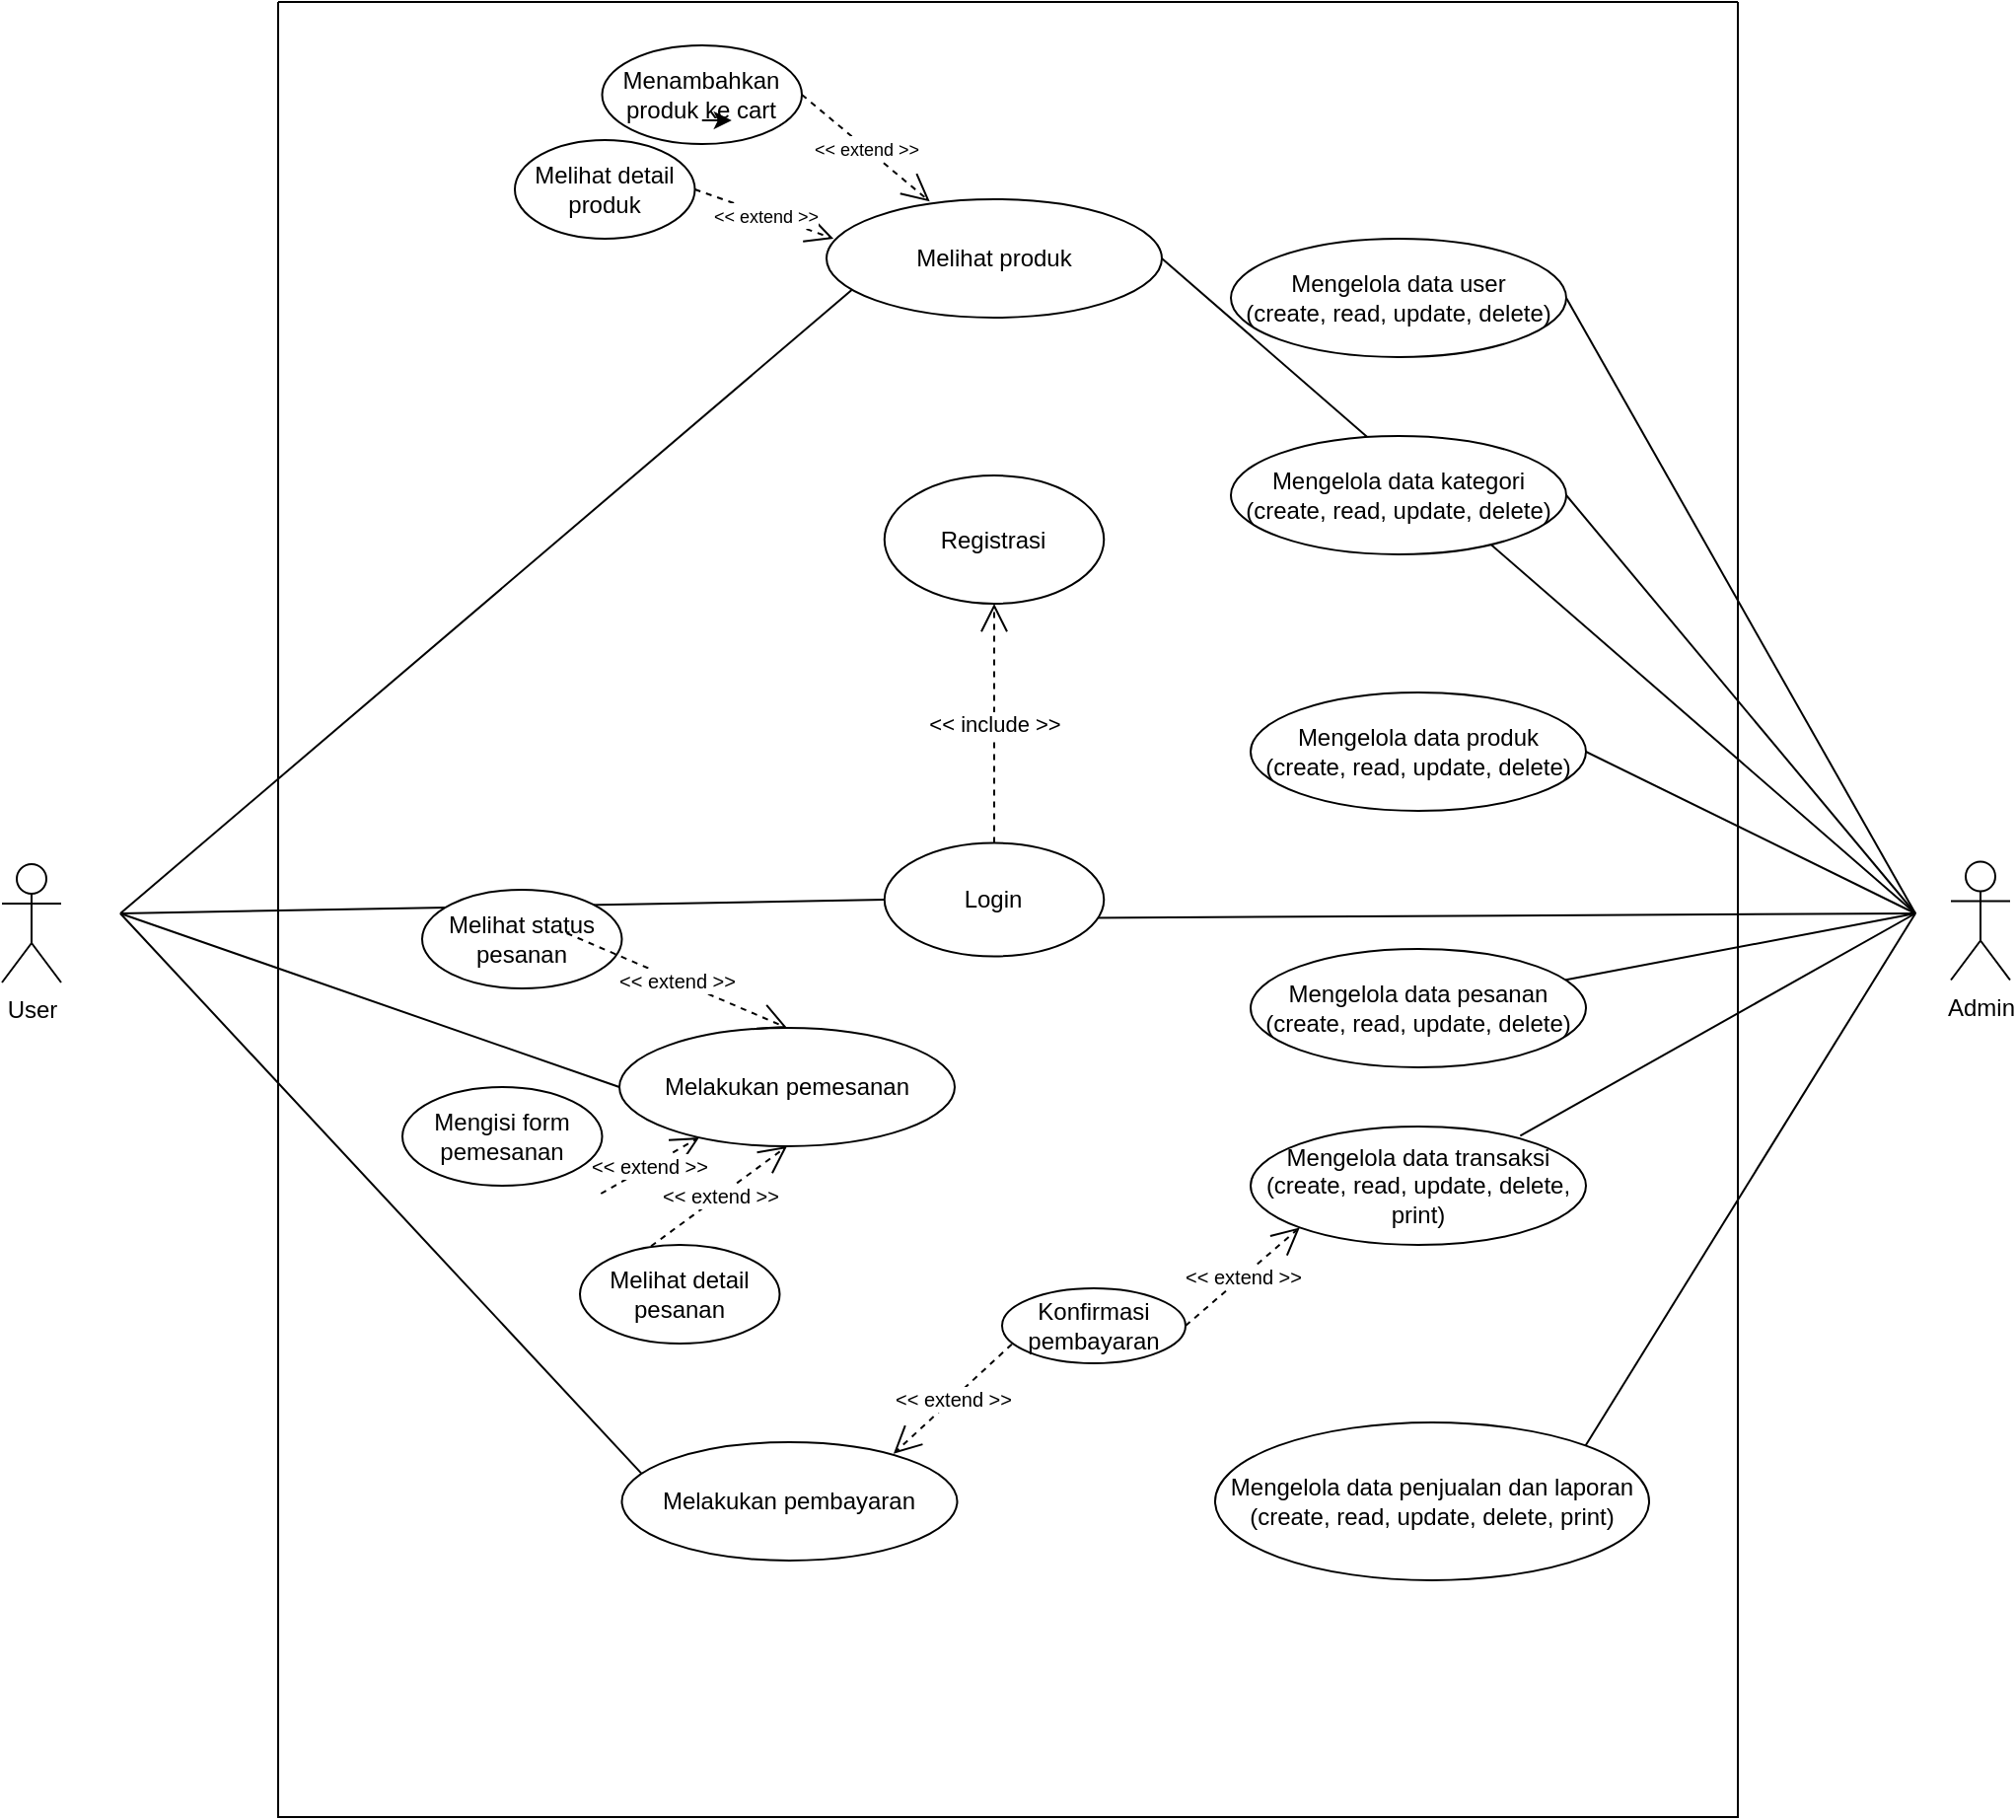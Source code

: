 <mxfile version="21.6.9" type="github">
  <diagram name="Halaman-1" id="SpSvkP5DoRW-E338OvqQ">
    <mxGraphModel dx="1327" dy="880" grid="1" gridSize="10" guides="1" tooltips="1" connect="1" arrows="1" fold="1" page="1" pageScale="1" pageWidth="827" pageHeight="1169" math="0" shadow="0">
      <root>
        <mxCell id="0" />
        <mxCell id="1" parent="0" />
        <mxCell id="BRkl_YbtjnHXMuviLTS4-3" value="Admin" style="shape=umlActor;verticalLabelPosition=bottom;verticalAlign=top;html=1;outlineConnect=0;" vertex="1" parent="1">
          <mxGeometry x="1308" y="563.75" width="30" height="60" as="geometry" />
        </mxCell>
        <mxCell id="BRkl_YbtjnHXMuviLTS4-7" value="User" style="shape=umlActor;verticalLabelPosition=bottom;verticalAlign=top;html=1;outlineConnect=0;" vertex="1" parent="1">
          <mxGeometry x="320" y="565" width="30" height="60" as="geometry" />
        </mxCell>
        <mxCell id="BRkl_YbtjnHXMuviLTS4-40" value="" style="endArrow=none;html=1;rounded=0;entryX=0;entryY=0.5;entryDx=0;entryDy=0;" edge="1" parent="1" target="BRkl_YbtjnHXMuviLTS4-8">
          <mxGeometry width="50" height="50" relative="1" as="geometry">
            <mxPoint x="380" y="590" as="sourcePoint" />
            <mxPoint x="740" y="590" as="targetPoint" />
          </mxGeometry>
        </mxCell>
        <mxCell id="BRkl_YbtjnHXMuviLTS4-41" value="" style="endArrow=none;html=1;rounded=0;" edge="1" parent="1">
          <mxGeometry width="50" height="50" relative="1" as="geometry">
            <mxPoint x="850.62" y="592.33" as="sourcePoint" />
            <mxPoint x="1290" y="590" as="targetPoint" />
          </mxGeometry>
        </mxCell>
        <mxCell id="BRkl_YbtjnHXMuviLTS4-42" value="" style="endArrow=none;html=1;rounded=0;exitX=1;exitY=0.5;exitDx=0;exitDy=0;" edge="1" parent="1" source="BRkl_YbtjnHXMuviLTS4-15">
          <mxGeometry width="50" height="50" relative="1" as="geometry">
            <mxPoint x="1120" y="519.66" as="sourcePoint" />
            <mxPoint x="1290" y="590" as="targetPoint" />
          </mxGeometry>
        </mxCell>
        <mxCell id="BRkl_YbtjnHXMuviLTS4-43" value="" style="endArrow=none;html=1;rounded=0;exitX=1;exitY=0.5;exitDx=0;exitDy=0;" edge="1" parent="1" source="BRkl_YbtjnHXMuviLTS4-14">
          <mxGeometry width="50" height="50" relative="1" as="geometry">
            <mxPoint x="1120" y="410.0" as="sourcePoint" />
            <mxPoint x="1290" y="590" as="targetPoint" />
          </mxGeometry>
        </mxCell>
        <mxCell id="BRkl_YbtjnHXMuviLTS4-44" value="" style="endArrow=none;html=1;rounded=0;exitX=1;exitY=0.5;exitDx=0;exitDy=0;" edge="1" parent="1" source="BRkl_YbtjnHXMuviLTS4-12">
          <mxGeometry width="50" height="50" relative="1" as="geometry">
            <mxPoint x="1120" y="300.0" as="sourcePoint" />
            <mxPoint x="1290" y="590" as="targetPoint" />
          </mxGeometry>
        </mxCell>
        <mxCell id="BRkl_YbtjnHXMuviLTS4-45" value="" style="endArrow=none;html=1;rounded=0;exitX=0.929;exitY=0.267;exitDx=0;exitDy=0;exitPerimeter=0;" edge="1" parent="1" source="BRkl_YbtjnHXMuviLTS4-16">
          <mxGeometry width="50" height="50" relative="1" as="geometry">
            <mxPoint x="1120" y="660.0" as="sourcePoint" />
            <mxPoint x="1290" y="590" as="targetPoint" />
          </mxGeometry>
        </mxCell>
        <mxCell id="BRkl_YbtjnHXMuviLTS4-46" value="" style="endArrow=none;html=1;rounded=0;exitX=0.804;exitY=0.078;exitDx=0;exitDy=0;exitPerimeter=0;" edge="1" parent="1" source="BRkl_YbtjnHXMuviLTS4-17">
          <mxGeometry width="50" height="50" relative="1" as="geometry">
            <mxPoint x="1120" y="770.0" as="sourcePoint" />
            <mxPoint x="1290" y="590" as="targetPoint" />
          </mxGeometry>
        </mxCell>
        <mxCell id="BRkl_YbtjnHXMuviLTS4-47" value="" style="endArrow=none;html=1;rounded=0;exitX=1;exitY=0;exitDx=0;exitDy=0;" edge="1" parent="1" source="BRkl_YbtjnHXMuviLTS4-18">
          <mxGeometry width="50" height="50" relative="1" as="geometry">
            <mxPoint x="1145" y="890.0" as="sourcePoint" />
            <mxPoint x="1290" y="590" as="targetPoint" />
          </mxGeometry>
        </mxCell>
        <mxCell id="BRkl_YbtjnHXMuviLTS4-48" value="" style="endArrow=none;html=1;rounded=0;exitX=1;exitY=0.5;exitDx=0;exitDy=0;" edge="1" parent="1" source="BRkl_YbtjnHXMuviLTS4-20">
          <mxGeometry width="50" height="50" relative="1" as="geometry">
            <mxPoint x="861.25" y="320.0" as="sourcePoint" />
            <mxPoint x="1290" y="590" as="targetPoint" />
          </mxGeometry>
        </mxCell>
        <mxCell id="BRkl_YbtjnHXMuviLTS4-51" value="" style="endArrow=none;html=1;rounded=0;entryX=0.063;entryY=0.278;entryDx=0;entryDy=0;entryPerimeter=0;" edge="1" parent="1" target="BRkl_YbtjnHXMuviLTS4-21">
          <mxGeometry width="50" height="50" relative="1" as="geometry">
            <mxPoint x="380" y="590" as="sourcePoint" />
            <mxPoint x="500" y="880" as="targetPoint" />
          </mxGeometry>
        </mxCell>
        <mxCell id="BRkl_YbtjnHXMuviLTS4-52" value="" style="endArrow=none;html=1;rounded=0;entryX=0;entryY=0.5;entryDx=0;entryDy=0;" edge="1" parent="1" target="BRkl_YbtjnHXMuviLTS4-19">
          <mxGeometry width="50" height="50" relative="1" as="geometry">
            <mxPoint x="380" y="590" as="sourcePoint" />
            <mxPoint x="550" y="843.5" as="targetPoint" />
          </mxGeometry>
        </mxCell>
        <mxCell id="BRkl_YbtjnHXMuviLTS4-53" value="" style="endArrow=none;html=1;rounded=0;entryX=0.075;entryY=0.767;entryDx=0;entryDy=0;entryPerimeter=0;" edge="1" parent="1" target="BRkl_YbtjnHXMuviLTS4-20">
          <mxGeometry width="50" height="50" relative="1" as="geometry">
            <mxPoint x="380" y="590" as="sourcePoint" />
            <mxPoint x="691" y="725" as="targetPoint" />
          </mxGeometry>
        </mxCell>
        <mxCell id="BRkl_YbtjnHXMuviLTS4-59" value="" style="swimlane;startSize=0;" vertex="1" parent="1">
          <mxGeometry x="460" y="128" width="740" height="920" as="geometry" />
        </mxCell>
        <mxCell id="BRkl_YbtjnHXMuviLTS4-27" value="Melihat detail pesanan" style="ellipse;whiteSpace=wrap;html=1;" vertex="1" parent="BRkl_YbtjnHXMuviLTS4-59">
          <mxGeometry x="153" y="630" width="101.25" height="50" as="geometry" />
        </mxCell>
        <mxCell id="BRkl_YbtjnHXMuviLTS4-19" value="Melakukan pemesanan" style="ellipse;whiteSpace=wrap;html=1;" vertex="1" parent="BRkl_YbtjnHXMuviLTS4-59">
          <mxGeometry x="173" y="520" width="170" height="60" as="geometry" />
        </mxCell>
        <mxCell id="BRkl_YbtjnHXMuviLTS4-62" value="&lt;font style=&quot;font-size: 10px;&quot;&gt;&amp;lt;&amp;lt; extend &amp;gt;&amp;gt;&lt;/font&gt;" style="endArrow=open;endSize=12;dashed=1;html=1;rounded=0;exitX=0.356;exitY=0.013;exitDx=0;exitDy=0;entryX=0.5;entryY=1;entryDx=0;entryDy=0;exitPerimeter=0;" edge="1" parent="BRkl_YbtjnHXMuviLTS4-59" source="BRkl_YbtjnHXMuviLTS4-27" target="BRkl_YbtjnHXMuviLTS4-19">
          <mxGeometry width="160" relative="1" as="geometry">
            <mxPoint x="135.87" y="614" as="sourcePoint" />
            <mxPoint x="199.87" y="540" as="targetPoint" />
          </mxGeometry>
        </mxCell>
        <mxCell id="BRkl_YbtjnHXMuviLTS4-63" value="&lt;font style=&quot;font-size: 10px;&quot;&gt;&amp;lt;&amp;lt; extend &amp;gt;&amp;gt;&lt;/font&gt;" style="endArrow=open;endSize=12;dashed=1;html=1;rounded=0;exitX=0.994;exitY=0.68;exitDx=0;exitDy=0;exitPerimeter=0;" edge="1" parent="BRkl_YbtjnHXMuviLTS4-59" target="BRkl_YbtjnHXMuviLTS4-19">
          <mxGeometry width="160" relative="1" as="geometry">
            <mxPoint x="163.642" y="604" as="sourcePoint" />
            <mxPoint x="197" y="506" as="targetPoint" />
          </mxGeometry>
        </mxCell>
        <mxCell id="BRkl_YbtjnHXMuviLTS4-28" value="Melihat status pesanan" style="ellipse;whiteSpace=wrap;html=1;" vertex="1" parent="BRkl_YbtjnHXMuviLTS4-59">
          <mxGeometry x="73" y="450" width="101.25" height="50" as="geometry" />
        </mxCell>
        <mxCell id="BRkl_YbtjnHXMuviLTS4-64" value="&lt;font style=&quot;font-size: 10px;&quot;&gt;&amp;lt;&amp;lt; extend &amp;gt;&amp;gt;&lt;/font&gt;" style="endArrow=open;endSize=12;dashed=1;html=1;rounded=0;exitX=0.724;exitY=0.04;exitDx=0;exitDy=0;entryX=0.5;entryY=0;entryDx=0;entryDy=0;exitPerimeter=0;" edge="1" parent="BRkl_YbtjnHXMuviLTS4-59" target="BRkl_YbtjnHXMuviLTS4-19">
          <mxGeometry width="160" relative="1" as="geometry">
            <mxPoint x="146.305" y="472" as="sourcePoint" />
            <mxPoint x="227" y="408" as="targetPoint" />
          </mxGeometry>
        </mxCell>
        <mxCell id="BRkl_YbtjnHXMuviLTS4-25" value="Mengisi form pemesanan" style="ellipse;whiteSpace=wrap;html=1;" vertex="1" parent="BRkl_YbtjnHXMuviLTS4-59">
          <mxGeometry x="63" y="550" width="101.25" height="50" as="geometry" />
        </mxCell>
        <mxCell id="BRkl_YbtjnHXMuviLTS4-12" value="Mengelola data user&lt;br&gt;(create, read, update, delete)" style="ellipse;whiteSpace=wrap;html=1;" vertex="1" parent="BRkl_YbtjnHXMuviLTS4-59">
          <mxGeometry x="483" y="120" width="170" height="60" as="geometry" />
        </mxCell>
        <mxCell id="BRkl_YbtjnHXMuviLTS4-14" value="Mengelola data kategori&lt;br&gt;(create, read, update, delete)" style="ellipse;whiteSpace=wrap;html=1;" vertex="1" parent="BRkl_YbtjnHXMuviLTS4-59">
          <mxGeometry x="483" y="220" width="170" height="60" as="geometry" />
        </mxCell>
        <mxCell id="BRkl_YbtjnHXMuviLTS4-29" style="edgeStyle=orthogonalEdgeStyle;rounded=0;orthogonalLoop=1;jettySize=auto;html=1;exitX=0.5;exitY=1;exitDx=0;exitDy=0;" edge="1" parent="BRkl_YbtjnHXMuviLTS4-59" source="BRkl_YbtjnHXMuviLTS4-14" target="BRkl_YbtjnHXMuviLTS4-14">
          <mxGeometry relative="1" as="geometry" />
        </mxCell>
        <mxCell id="BRkl_YbtjnHXMuviLTS4-11" value="Registrasi" style="ellipse;whiteSpace=wrap;html=1;" vertex="1" parent="BRkl_YbtjnHXMuviLTS4-59">
          <mxGeometry x="307.38" y="240" width="111.25" height="65" as="geometry" />
        </mxCell>
        <mxCell id="BRkl_YbtjnHXMuviLTS4-8" value="Login" style="ellipse;whiteSpace=wrap;html=1;" vertex="1" parent="BRkl_YbtjnHXMuviLTS4-59">
          <mxGeometry x="307.38" y="426.25" width="111.25" height="57.5" as="geometry" />
        </mxCell>
        <mxCell id="BRkl_YbtjnHXMuviLTS4-9" value="&amp;lt;&amp;lt; include &amp;gt;&amp;gt;" style="endArrow=open;endSize=12;dashed=1;html=1;rounded=0;entryX=0.5;entryY=1;entryDx=0;entryDy=0;exitX=0.5;exitY=0;exitDx=0;exitDy=0;" edge="1" parent="BRkl_YbtjnHXMuviLTS4-59" source="BRkl_YbtjnHXMuviLTS4-8" target="BRkl_YbtjnHXMuviLTS4-11">
          <mxGeometry width="160" relative="1" as="geometry">
            <mxPoint x="298" y="390" as="sourcePoint" />
            <mxPoint x="463" y="402.5" as="targetPoint" />
          </mxGeometry>
        </mxCell>
        <mxCell id="BRkl_YbtjnHXMuviLTS4-24" value="Menambahkan produk ke cart" style="ellipse;whiteSpace=wrap;html=1;" vertex="1" parent="BRkl_YbtjnHXMuviLTS4-59">
          <mxGeometry x="164.25" y="22" width="101.25" height="50" as="geometry" />
        </mxCell>
        <mxCell id="BRkl_YbtjnHXMuviLTS4-23" value="Melihat detail produk" style="ellipse;whiteSpace=wrap;html=1;" vertex="1" parent="BRkl_YbtjnHXMuviLTS4-59">
          <mxGeometry x="120" y="70" width="91.25" height="50" as="geometry" />
        </mxCell>
        <mxCell id="BRkl_YbtjnHXMuviLTS4-21" value="Melakukan pembayaran" style="ellipse;whiteSpace=wrap;html=1;" vertex="1" parent="BRkl_YbtjnHXMuviLTS4-59">
          <mxGeometry x="174.25" y="730" width="170" height="60" as="geometry" />
        </mxCell>
        <mxCell id="BRkl_YbtjnHXMuviLTS4-15" value="Mengelola data produk&lt;br&gt;(create, read, update, delete)" style="ellipse;whiteSpace=wrap;html=1;" vertex="1" parent="BRkl_YbtjnHXMuviLTS4-59">
          <mxGeometry x="493" y="350" width="170" height="60" as="geometry" />
        </mxCell>
        <mxCell id="BRkl_YbtjnHXMuviLTS4-16" value="Mengelola data pesanan&lt;br&gt;(create, read, update, delete)" style="ellipse;whiteSpace=wrap;html=1;" vertex="1" parent="BRkl_YbtjnHXMuviLTS4-59">
          <mxGeometry x="493" y="480" width="170" height="60" as="geometry" />
        </mxCell>
        <mxCell id="BRkl_YbtjnHXMuviLTS4-17" value="Mengelola data transaksi&lt;br&gt;(create, read, update, delete, print)" style="ellipse;whiteSpace=wrap;html=1;" vertex="1" parent="BRkl_YbtjnHXMuviLTS4-59">
          <mxGeometry x="493" y="570" width="170" height="60" as="geometry" />
        </mxCell>
        <mxCell id="BRkl_YbtjnHXMuviLTS4-18" value="Mengelola data penjualan dan laporan&lt;br&gt;(create, read, update, delete, print)" style="ellipse;whiteSpace=wrap;html=1;" vertex="1" parent="BRkl_YbtjnHXMuviLTS4-59">
          <mxGeometry x="475" y="720" width="220" height="80" as="geometry" />
        </mxCell>
        <mxCell id="BRkl_YbtjnHXMuviLTS4-20" value="Melihat produk" style="ellipse;whiteSpace=wrap;html=1;" vertex="1" parent="BRkl_YbtjnHXMuviLTS4-59">
          <mxGeometry x="278" y="100" width="170" height="60" as="geometry" />
        </mxCell>
        <mxCell id="BRkl_YbtjnHXMuviLTS4-38" value="&lt;font style=&quot;font-size: 9px;&quot;&gt;&amp;lt;&amp;lt; extend &amp;gt;&amp;gt;&lt;/font&gt;" style="endArrow=open;endSize=12;dashed=1;html=1;rounded=0;exitX=1;exitY=0.5;exitDx=0;exitDy=0;entryX=0.021;entryY=0.333;entryDx=0;entryDy=0;entryPerimeter=0;" edge="1" parent="BRkl_YbtjnHXMuviLTS4-59" source="BRkl_YbtjnHXMuviLTS4-23" target="BRkl_YbtjnHXMuviLTS4-20">
          <mxGeometry width="160" relative="1" as="geometry">
            <mxPoint x="134.25" y="156" as="sourcePoint" />
            <mxPoint x="223" y="180" as="targetPoint" />
          </mxGeometry>
        </mxCell>
        <mxCell id="BRkl_YbtjnHXMuviLTS4-35" value="&lt;font style=&quot;font-size: 9px;&quot;&gt;&amp;lt;&amp;lt; extend &amp;gt;&amp;gt;&lt;/font&gt;" style="endArrow=open;endSize=12;dashed=1;html=1;rounded=0;exitX=1;exitY=0.5;exitDx=0;exitDy=0;entryX=0.308;entryY=0.019;entryDx=0;entryDy=0;entryPerimeter=0;" edge="1" parent="BRkl_YbtjnHXMuviLTS4-59" source="BRkl_YbtjnHXMuviLTS4-24" target="BRkl_YbtjnHXMuviLTS4-20">
          <mxGeometry width="160" relative="1" as="geometry">
            <mxPoint x="250.449" y="72.787" as="sourcePoint" />
            <mxPoint x="283" y="150" as="targetPoint" />
          </mxGeometry>
        </mxCell>
        <mxCell id="BRkl_YbtjnHXMuviLTS4-67" style="edgeStyle=orthogonalEdgeStyle;rounded=0;orthogonalLoop=1;jettySize=auto;html=1;exitX=0.5;exitY=1;exitDx=0;exitDy=0;entryX=0.648;entryY=1.003;entryDx=0;entryDy=0;entryPerimeter=0;" edge="1" parent="BRkl_YbtjnHXMuviLTS4-59">
          <mxGeometry relative="1" as="geometry">
            <mxPoint x="214.875" y="60" as="sourcePoint" />
            <mxPoint x="229.86" y="60.15" as="targetPoint" />
          </mxGeometry>
        </mxCell>
        <mxCell id="BRkl_YbtjnHXMuviLTS4-37" value="Konfirmasi pembayaran" style="ellipse;whiteSpace=wrap;html=1;" vertex="1" parent="BRkl_YbtjnHXMuviLTS4-59">
          <mxGeometry x="367" y="652" width="93" height="38" as="geometry" />
        </mxCell>
        <mxCell id="BRkl_YbtjnHXMuviLTS4-54" value="&lt;font style=&quot;font-size: 10px;&quot;&gt;&amp;lt;&amp;lt; extend &amp;gt;&amp;gt;&lt;/font&gt;" style="endArrow=open;endSize=12;dashed=1;html=1;rounded=0;exitX=1;exitY=0.5;exitDx=0;exitDy=0;entryX=0;entryY=1;entryDx=0;entryDy=0;" edge="1" parent="BRkl_YbtjnHXMuviLTS4-59" source="BRkl_YbtjnHXMuviLTS4-37" target="BRkl_YbtjnHXMuviLTS4-17">
          <mxGeometry width="160" relative="1" as="geometry">
            <mxPoint x="443" y="676" as="sourcePoint" />
            <mxPoint x="518" y="712" as="targetPoint" />
          </mxGeometry>
        </mxCell>
        <mxCell id="BRkl_YbtjnHXMuviLTS4-56" value="&lt;font style=&quot;font-size: 10px;&quot;&gt;&amp;lt;&amp;lt; extend &amp;gt;&amp;gt;&lt;/font&gt;" style="endArrow=open;endSize=12;dashed=1;html=1;rounded=0;entryX=0.81;entryY=0.098;entryDx=0;entryDy=0;entryPerimeter=0;exitX=0.053;exitY=0.746;exitDx=0;exitDy=0;exitPerimeter=0;" edge="1" parent="BRkl_YbtjnHXMuviLTS4-59" source="BRkl_YbtjnHXMuviLTS4-37" target="BRkl_YbtjnHXMuviLTS4-21">
          <mxGeometry width="160" relative="1" as="geometry">
            <mxPoint x="326.746" y="890" as="sourcePoint" />
            <mxPoint x="343" y="712" as="targetPoint" />
          </mxGeometry>
        </mxCell>
      </root>
    </mxGraphModel>
  </diagram>
</mxfile>
